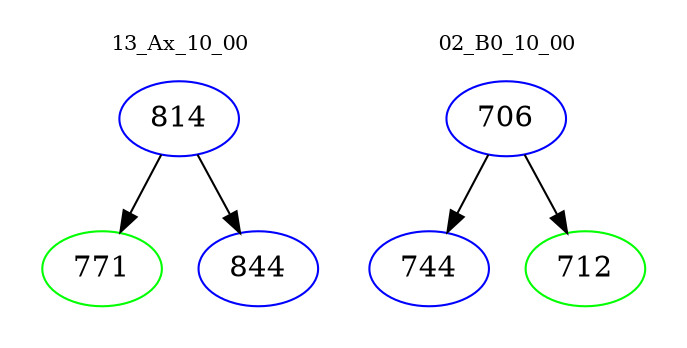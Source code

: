 digraph{
subgraph cluster_0 {
color = white
label = "13_Ax_10_00";
fontsize=10;
T0_814 [label="814", color="blue"]
T0_814 -> T0_771 [color="black"]
T0_771 [label="771", color="green"]
T0_814 -> T0_844 [color="black"]
T0_844 [label="844", color="blue"]
}
subgraph cluster_1 {
color = white
label = "02_B0_10_00";
fontsize=10;
T1_706 [label="706", color="blue"]
T1_706 -> T1_744 [color="black"]
T1_744 [label="744", color="blue"]
T1_706 -> T1_712 [color="black"]
T1_712 [label="712", color="green"]
}
}
